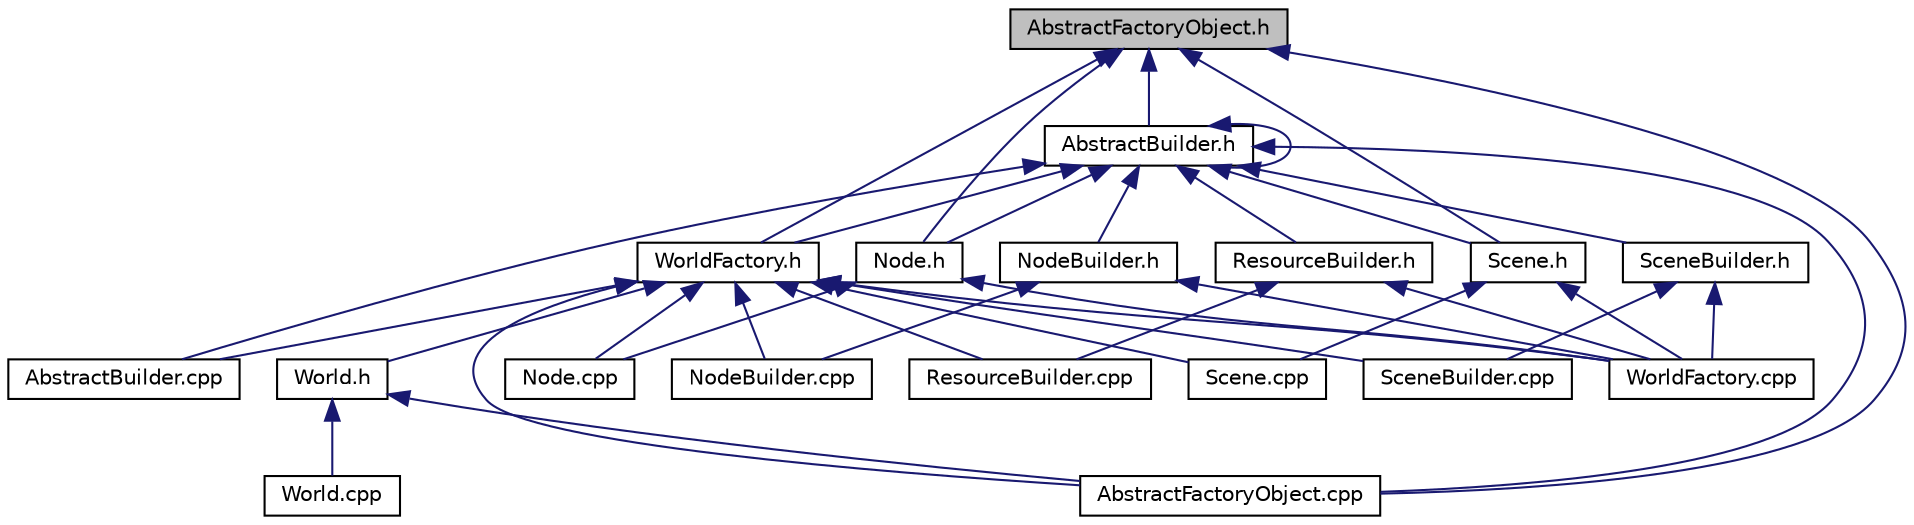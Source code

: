 digraph "AbstractFactoryObject.h"
{
  edge [fontname="Helvetica",fontsize="10",labelfontname="Helvetica",labelfontsize="10"];
  node [fontname="Helvetica",fontsize="10",shape=record];
  Node1 [label="AbstractFactoryObject.h",height=0.2,width=0.4,color="black", fillcolor="grey75", style="filled", fontcolor="black"];
  Node1 -> Node2 [dir="back",color="midnightblue",fontsize="10",style="solid"];
  Node2 [label="AbstractBuilder.h",height=0.2,width=0.4,color="black", fillcolor="white", style="filled",URL="$_abstract_builder_8h.html"];
  Node2 -> Node3 [dir="back",color="midnightblue",fontsize="10",style="solid"];
  Node3 [label="AbstractBuilder.cpp",height=0.2,width=0.4,color="black", fillcolor="white", style="filled",URL="$_abstract_builder_8cpp.html"];
  Node2 -> Node2 [dir="back",color="midnightblue",fontsize="10",style="solid"];
  Node2 -> Node4 [dir="back",color="midnightblue",fontsize="10",style="solid"];
  Node4 [label="WorldFactory.h",height=0.2,width=0.4,color="black", fillcolor="white", style="filled",URL="$_world_factory_8h.html"];
  Node4 -> Node3 [dir="back",color="midnightblue",fontsize="10",style="solid"];
  Node4 -> Node5 [dir="back",color="midnightblue",fontsize="10",style="solid"];
  Node5 [label="World.h",height=0.2,width=0.4,color="black", fillcolor="white", style="filled",URL="$_world_8h.html"];
  Node5 -> Node6 [dir="back",color="midnightblue",fontsize="10",style="solid"];
  Node6 [label="AbstractFactoryObject.cpp",height=0.2,width=0.4,color="black", fillcolor="white", style="filled",URL="$_abstract_factory_object_8cpp.html"];
  Node5 -> Node7 [dir="back",color="midnightblue",fontsize="10",style="solid"];
  Node7 [label="World.cpp",height=0.2,width=0.4,color="black", fillcolor="white", style="filled",URL="$_world_8cpp.html"];
  Node4 -> Node6 [dir="back",color="midnightblue",fontsize="10",style="solid"];
  Node4 -> Node8 [dir="back",color="midnightblue",fontsize="10",style="solid"];
  Node8 [label="Node.cpp",height=0.2,width=0.4,color="black", fillcolor="white", style="filled",URL="$_node_8cpp.html"];
  Node4 -> Node9 [dir="back",color="midnightblue",fontsize="10",style="solid"];
  Node9 [label="NodeBuilder.cpp",height=0.2,width=0.4,color="black", fillcolor="white", style="filled",URL="$_node_builder_8cpp.html"];
  Node4 -> Node10 [dir="back",color="midnightblue",fontsize="10",style="solid"];
  Node10 [label="ResourceBuilder.cpp",height=0.2,width=0.4,color="black", fillcolor="white", style="filled",URL="$_resource_builder_8cpp.html"];
  Node4 -> Node11 [dir="back",color="midnightblue",fontsize="10",style="solid"];
  Node11 [label="Scene.cpp",height=0.2,width=0.4,color="black", fillcolor="white", style="filled",URL="$_scene_8cpp.html"];
  Node4 -> Node12 [dir="back",color="midnightblue",fontsize="10",style="solid"];
  Node12 [label="SceneBuilder.cpp",height=0.2,width=0.4,color="black", fillcolor="white", style="filled",URL="$_scene_builder_8cpp.html"];
  Node4 -> Node13 [dir="back",color="midnightblue",fontsize="10",style="solid"];
  Node13 [label="WorldFactory.cpp",height=0.2,width=0.4,color="black", fillcolor="white", style="filled",URL="$_world_factory_8cpp.html"];
  Node2 -> Node6 [dir="back",color="midnightblue",fontsize="10",style="solid"];
  Node2 -> Node14 [dir="back",color="midnightblue",fontsize="10",style="solid"];
  Node14 [label="Node.h",height=0.2,width=0.4,color="black", fillcolor="white", style="filled",URL="$_node_8h.html"];
  Node14 -> Node8 [dir="back",color="midnightblue",fontsize="10",style="solid"];
  Node14 -> Node13 [dir="back",color="midnightblue",fontsize="10",style="solid"];
  Node2 -> Node15 [dir="back",color="midnightblue",fontsize="10",style="solid"];
  Node15 [label="NodeBuilder.h",height=0.2,width=0.4,color="black", fillcolor="white", style="filled",URL="$_node_builder_8h.html"];
  Node15 -> Node9 [dir="back",color="midnightblue",fontsize="10",style="solid"];
  Node15 -> Node13 [dir="back",color="midnightblue",fontsize="10",style="solid"];
  Node2 -> Node16 [dir="back",color="midnightblue",fontsize="10",style="solid"];
  Node16 [label="ResourceBuilder.h",height=0.2,width=0.4,color="black", fillcolor="white", style="filled",URL="$_resource_builder_8h.html"];
  Node16 -> Node10 [dir="back",color="midnightblue",fontsize="10",style="solid"];
  Node16 -> Node13 [dir="back",color="midnightblue",fontsize="10",style="solid"];
  Node2 -> Node17 [dir="back",color="midnightblue",fontsize="10",style="solid"];
  Node17 [label="Scene.h",height=0.2,width=0.4,color="black", fillcolor="white", style="filled",URL="$_scene_8h.html"];
  Node17 -> Node11 [dir="back",color="midnightblue",fontsize="10",style="solid"];
  Node17 -> Node13 [dir="back",color="midnightblue",fontsize="10",style="solid"];
  Node2 -> Node18 [dir="back",color="midnightblue",fontsize="10",style="solid"];
  Node18 [label="SceneBuilder.h",height=0.2,width=0.4,color="black", fillcolor="white", style="filled",URL="$_scene_builder_8h.html"];
  Node18 -> Node12 [dir="back",color="midnightblue",fontsize="10",style="solid"];
  Node18 -> Node13 [dir="back",color="midnightblue",fontsize="10",style="solid"];
  Node1 -> Node4 [dir="back",color="midnightblue",fontsize="10",style="solid"];
  Node1 -> Node6 [dir="back",color="midnightblue",fontsize="10",style="solid"];
  Node1 -> Node14 [dir="back",color="midnightblue",fontsize="10",style="solid"];
  Node1 -> Node17 [dir="back",color="midnightblue",fontsize="10",style="solid"];
}
